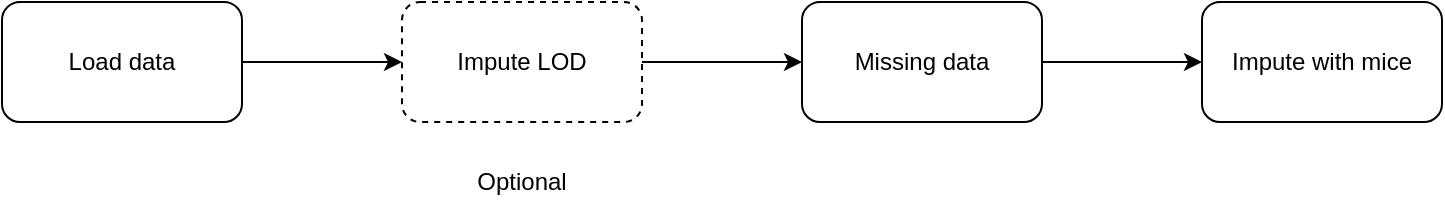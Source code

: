 <mxfile version="12.8.8" type="device"><diagram id="ikGk5NHHArcJRp3SPBoH" name="Page-1"><mxGraphModel dx="786" dy="497" grid="1" gridSize="10" guides="1" tooltips="1" connect="1" arrows="1" fold="1" page="1" pageScale="1" pageWidth="827" pageHeight="1169" math="0" shadow="0"><root><mxCell id="0"/><mxCell id="1" parent="0"/><mxCell id="invHRjWYSuwBnFAoER7o-3" value="" style="edgeStyle=orthogonalEdgeStyle;rounded=0;orthogonalLoop=1;jettySize=auto;html=1;" parent="1" source="invHRjWYSuwBnFAoER7o-1" target="invHRjWYSuwBnFAoER7o-2" edge="1"><mxGeometry relative="1" as="geometry"/></mxCell><mxCell id="invHRjWYSuwBnFAoER7o-1" value="Impute LOD" style="rounded=1;whiteSpace=wrap;html=1;dashed=1;" parent="1" vertex="1"><mxGeometry x="340" y="250" width="120" height="60" as="geometry"/></mxCell><mxCell id="RRK01K7bXWkih4FgfgrS-1" value="Load data" style="rounded=1;whiteSpace=wrap;html=1;" vertex="1" parent="1"><mxGeometry x="140" y="250" width="120" height="60" as="geometry"/></mxCell><mxCell id="invHRjWYSuwBnFAoER7o-5" value="" style="edgeStyle=orthogonalEdgeStyle;rounded=0;orthogonalLoop=1;jettySize=auto;html=1;" parent="1" source="invHRjWYSuwBnFAoER7o-2" target="invHRjWYSuwBnFAoER7o-4" edge="1"><mxGeometry relative="1" as="geometry"/></mxCell><mxCell id="invHRjWYSuwBnFAoER7o-2" value="Missing data" style="rounded=1;whiteSpace=wrap;html=1;" parent="1" vertex="1"><mxGeometry x="540" y="250" width="120" height="60" as="geometry"/></mxCell><mxCell id="invHRjWYSuwBnFAoER7o-4" value="Impute with mice" style="rounded=1;whiteSpace=wrap;html=1;" parent="1" vertex="1"><mxGeometry x="740" y="250" width="120" height="60" as="geometry"/></mxCell><mxCell id="RRK01K7bXWkih4FgfgrS-3" value="" style="endArrow=classic;html=1;exitX=1;exitY=0.5;exitDx=0;exitDy=0;entryX=0;entryY=0.5;entryDx=0;entryDy=0;" edge="1" parent="1" source="RRK01K7bXWkih4FgfgrS-1" target="invHRjWYSuwBnFAoER7o-1"><mxGeometry width="50" height="50" relative="1" as="geometry"><mxPoint x="420" y="310" as="sourcePoint"/><mxPoint x="470" y="260" as="targetPoint"/></mxGeometry></mxCell><mxCell id="RRK01K7bXWkih4FgfgrS-4" value="Optional" style="text;html=1;strokeColor=none;fillColor=none;align=center;verticalAlign=middle;whiteSpace=wrap;rounded=0;dashed=1;" vertex="1" parent="1"><mxGeometry x="370" y="320" width="60" height="40" as="geometry"/></mxCell></root></mxGraphModel></diagram></mxfile>